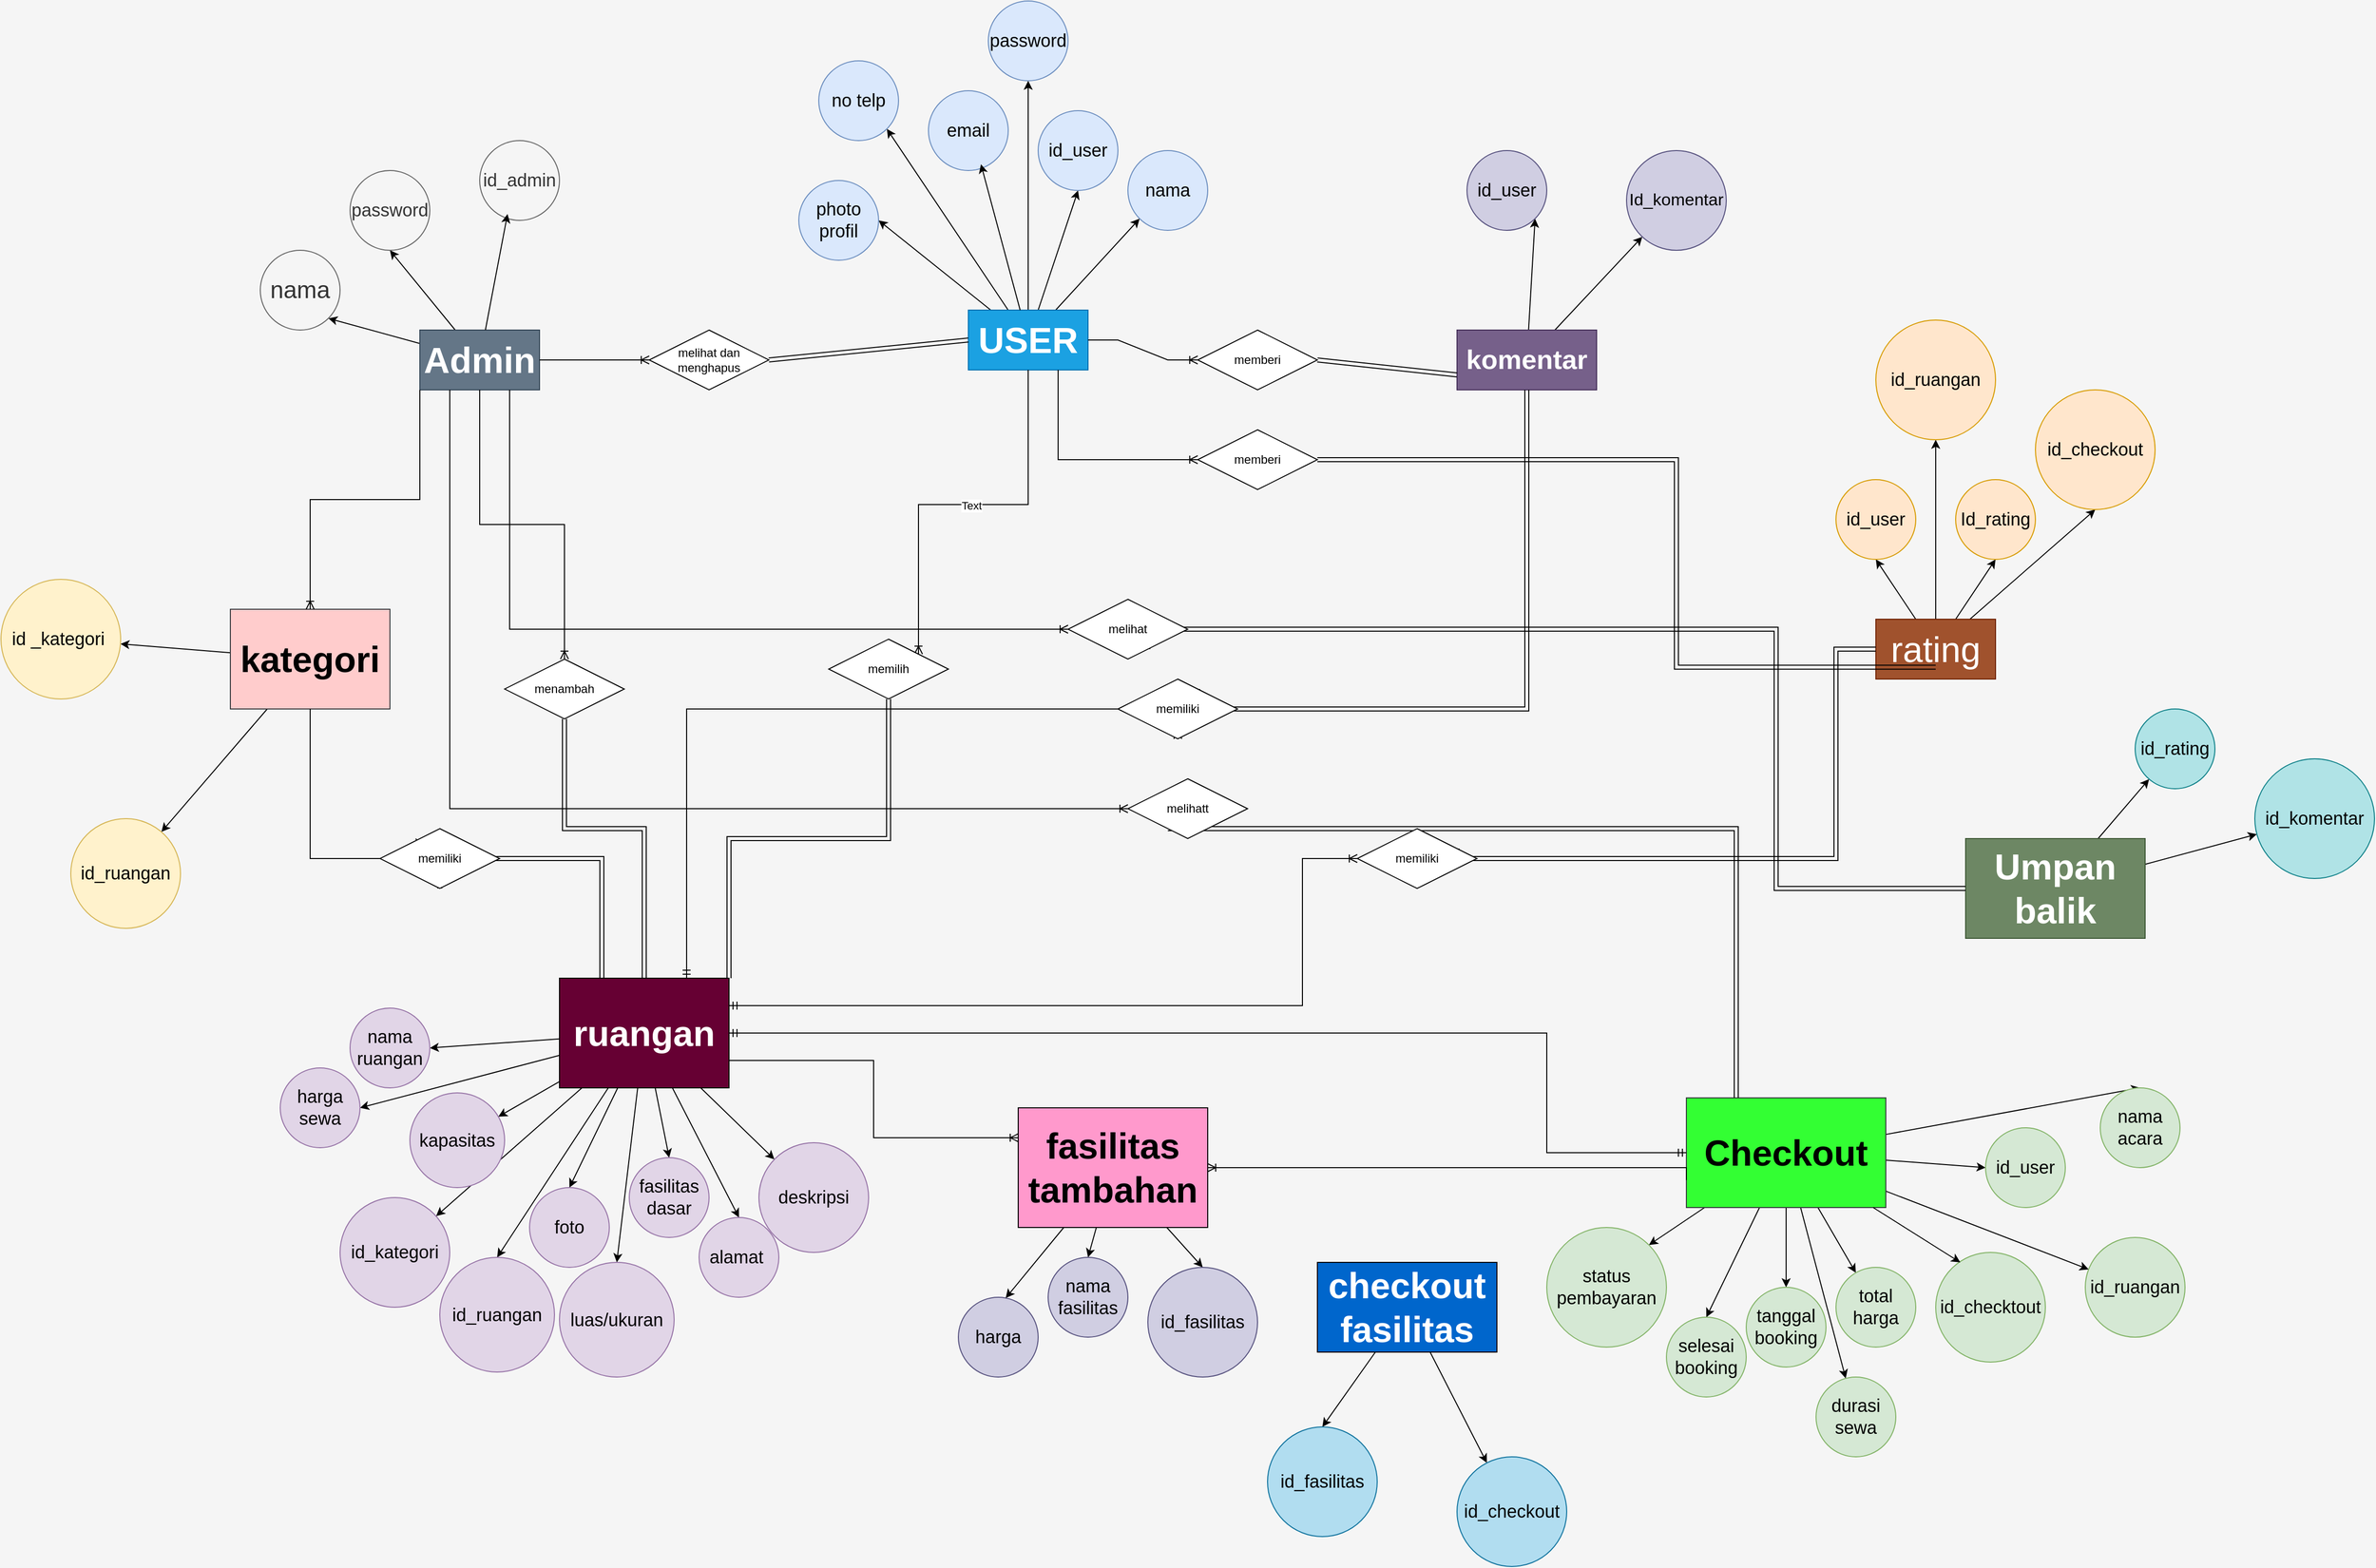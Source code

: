 <mxfile version="24.7.17">
  <diagram name="Halaman-1" id="oRl_ViCk-AsLNKTNDdXx">
    <mxGraphModel dx="2759" dy="1660" grid="1" gridSize="10" guides="1" tooltips="1" connect="1" arrows="1" fold="1" page="1" pageScale="1" pageWidth="850" pageHeight="1100" background="#F5F5F5" math="0" shadow="0">
      <root>
        <mxCell id="0" />
        <mxCell id="1" parent="0" />
        <mxCell id="XepmCDhu73pbpkh5oP49-61" style="rounded=0;orthogonalLoop=1;jettySize=auto;html=1;entryX=1;entryY=1;entryDx=0;entryDy=0;" parent="1" source="XepmCDhu73pbpkh5oP49-1" target="XepmCDhu73pbpkh5oP49-5" edge="1">
          <mxGeometry relative="1" as="geometry" />
        </mxCell>
        <mxCell id="XepmCDhu73pbpkh5oP49-63" style="rounded=0;orthogonalLoop=1;jettySize=auto;html=1;entryX=0.5;entryY=1;entryDx=0;entryDy=0;" parent="1" source="XepmCDhu73pbpkh5oP49-1" target="XepmCDhu73pbpkh5oP49-2" edge="1">
          <mxGeometry relative="1" as="geometry" />
        </mxCell>
        <mxCell id="XepmCDhu73pbpkh5oP49-64" style="rounded=0;orthogonalLoop=1;jettySize=auto;html=1;entryX=0;entryY=1;entryDx=0;entryDy=0;" parent="1" source="XepmCDhu73pbpkh5oP49-1" target="XepmCDhu73pbpkh5oP49-3" edge="1">
          <mxGeometry relative="1" as="geometry" />
        </mxCell>
        <mxCell id="XepmCDhu73pbpkh5oP49-65" style="rounded=0;orthogonalLoop=1;jettySize=auto;html=1;entryX=0.5;entryY=1;entryDx=0;entryDy=0;" parent="1" source="XepmCDhu73pbpkh5oP49-1" target="XepmCDhu73pbpkh5oP49-6" edge="1">
          <mxGeometry relative="1" as="geometry" />
        </mxCell>
        <mxCell id="XepmCDhu73pbpkh5oP49-66" style="rounded=0;orthogonalLoop=1;jettySize=auto;html=1;entryX=1;entryY=0.5;entryDx=0;entryDy=0;" parent="1" source="XepmCDhu73pbpkh5oP49-1" target="XepmCDhu73pbpkh5oP49-7" edge="1">
          <mxGeometry relative="1" as="geometry" />
        </mxCell>
        <mxCell id="XepmCDhu73pbpkh5oP49-1" value="&lt;span style=&quot;font-size: 36px;&quot;&gt;&lt;b&gt;USER&lt;/b&gt;&lt;/span&gt;" style="rounded=0;whiteSpace=wrap;html=1;fillColor=#1ba1e2;strokeColor=#006EAF;fontColor=#ffffff;" parent="1" vertex="1">
          <mxGeometry x="100" y="120" width="120" height="60" as="geometry" />
        </mxCell>
        <mxCell id="XepmCDhu73pbpkh5oP49-2" value="&lt;font style=&quot;font-size: 18px;&quot;&gt;id_user&lt;/font&gt;" style="ellipse;whiteSpace=wrap;html=1;aspect=fixed;fillColor=#dae8fc;strokeColor=#6c8ebf;" parent="1" vertex="1">
          <mxGeometry x="170" y="-80" width="80" height="80" as="geometry" />
        </mxCell>
        <mxCell id="XepmCDhu73pbpkh5oP49-3" value="&lt;font style=&quot;font-size: 18px;&quot;&gt;nama&lt;/font&gt;" style="ellipse;whiteSpace=wrap;html=1;aspect=fixed;fillColor=#dae8fc;strokeColor=#6c8ebf;" parent="1" vertex="1">
          <mxGeometry x="260" y="-40" width="80" height="80" as="geometry" />
        </mxCell>
        <mxCell id="XepmCDhu73pbpkh5oP49-4" value="&lt;font style=&quot;font-size: 18px;&quot;&gt;email&lt;/font&gt;" style="ellipse;whiteSpace=wrap;html=1;aspect=fixed;fillColor=#dae8fc;strokeColor=#6c8ebf;" parent="1" vertex="1">
          <mxGeometry x="60" y="-100" width="80" height="80" as="geometry" />
        </mxCell>
        <mxCell id="XepmCDhu73pbpkh5oP49-5" value="&lt;font style=&quot;font-size: 18px;&quot;&gt;no telp&lt;/font&gt;" style="ellipse;whiteSpace=wrap;html=1;aspect=fixed;fillColor=#dae8fc;strokeColor=#6c8ebf;" parent="1" vertex="1">
          <mxGeometry x="-50" y="-130" width="80" height="80" as="geometry" />
        </mxCell>
        <mxCell id="XepmCDhu73pbpkh5oP49-6" value="&lt;font style=&quot;font-size: 18px;&quot;&gt;password&lt;/font&gt;" style="ellipse;whiteSpace=wrap;html=1;aspect=fixed;fillColor=#dae8fc;strokeColor=#6c8ebf;" parent="1" vertex="1">
          <mxGeometry x="120" y="-190" width="80" height="80" as="geometry" />
        </mxCell>
        <mxCell id="XepmCDhu73pbpkh5oP49-7" value="&lt;font style=&quot;font-size: 18px;&quot;&gt;photo&lt;/font&gt; &lt;font style=&quot;font-size: 18px;&quot;&gt;profil&lt;/font&gt;" style="ellipse;whiteSpace=wrap;html=1;aspect=fixed;fillColor=#dae8fc;strokeColor=#6c8ebf;" parent="1" vertex="1">
          <mxGeometry x="-70" y="-10" width="80" height="80" as="geometry" />
        </mxCell>
        <mxCell id="XepmCDhu73pbpkh5oP49-67" style="rounded=0;orthogonalLoop=1;jettySize=auto;html=1;entryX=1;entryY=1;entryDx=0;entryDy=0;" parent="1" source="XepmCDhu73pbpkh5oP49-8" target="XepmCDhu73pbpkh5oP49-9" edge="1">
          <mxGeometry relative="1" as="geometry" />
        </mxCell>
        <mxCell id="XepmCDhu73pbpkh5oP49-68" style="rounded=0;orthogonalLoop=1;jettySize=auto;html=1;" parent="1" source="XepmCDhu73pbpkh5oP49-8" target="XepmCDhu73pbpkh5oP49-10" edge="1">
          <mxGeometry relative="1" as="geometry" />
        </mxCell>
        <mxCell id="XepmCDhu73pbpkh5oP49-8" value="&lt;font style=&quot;font-size: 27px;&quot;&gt;&lt;b&gt;komentar&lt;/b&gt;&lt;/font&gt;" style="rounded=0;whiteSpace=wrap;html=1;fillColor=#76608a;fontColor=#ffffff;strokeColor=#432D57;" parent="1" vertex="1">
          <mxGeometry x="590" y="140" width="140" height="60" as="geometry" />
        </mxCell>
        <mxCell id="XepmCDhu73pbpkh5oP49-9" value="&lt;font style=&quot;font-size: 18px;&quot;&gt;id_user&lt;/font&gt;" style="ellipse;whiteSpace=wrap;html=1;aspect=fixed;fillColor=#d0cee2;strokeColor=#56517e;" parent="1" vertex="1">
          <mxGeometry x="600" y="-40" width="80" height="80" as="geometry" />
        </mxCell>
        <mxCell id="XepmCDhu73pbpkh5oP49-10" value="&lt;font style=&quot;font-size: 17px;&quot;&gt;Id_komentar&lt;/font&gt;" style="ellipse;whiteSpace=wrap;html=1;aspect=fixed;fillColor=#d0cee2;strokeColor=#56517e;" parent="1" vertex="1">
          <mxGeometry x="760" y="-40" width="100" height="100" as="geometry" />
        </mxCell>
        <mxCell id="XepmCDhu73pbpkh5oP49-69" style="rounded=0;orthogonalLoop=1;jettySize=auto;html=1;entryX=0.5;entryY=1;entryDx=0;entryDy=0;" parent="1" source="XepmCDhu73pbpkh5oP49-11" target="XepmCDhu73pbpkh5oP49-12" edge="1">
          <mxGeometry relative="1" as="geometry" />
        </mxCell>
        <mxCell id="XepmCDhu73pbpkh5oP49-70" style="rounded=0;orthogonalLoop=1;jettySize=auto;html=1;entryX=0.5;entryY=1;entryDx=0;entryDy=0;" parent="1" source="XepmCDhu73pbpkh5oP49-11" target="XepmCDhu73pbpkh5oP49-14" edge="1">
          <mxGeometry relative="1" as="geometry" />
        </mxCell>
        <mxCell id="XepmCDhu73pbpkh5oP49-71" style="rounded=0;orthogonalLoop=1;jettySize=auto;html=1;entryX=0.5;entryY=1;entryDx=0;entryDy=0;" parent="1" source="XepmCDhu73pbpkh5oP49-11" target="XepmCDhu73pbpkh5oP49-13" edge="1">
          <mxGeometry relative="1" as="geometry" />
        </mxCell>
        <mxCell id="XepmCDhu73pbpkh5oP49-72" style="rounded=0;orthogonalLoop=1;jettySize=auto;html=1;entryX=0.5;entryY=1;entryDx=0;entryDy=0;" parent="1" source="XepmCDhu73pbpkh5oP49-11" target="XepmCDhu73pbpkh5oP49-15" edge="1">
          <mxGeometry relative="1" as="geometry" />
        </mxCell>
        <mxCell id="XepmCDhu73pbpkh5oP49-11" value="&lt;font style=&quot;font-size: 36px;&quot;&gt;rating&lt;/font&gt;" style="rounded=0;whiteSpace=wrap;html=1;fillColor=#a0522d;fontColor=#ffffff;strokeColor=#6D1F00;" parent="1" vertex="1">
          <mxGeometry x="1010" y="430" width="120" height="60" as="geometry" />
        </mxCell>
        <mxCell id="XepmCDhu73pbpkh5oP49-12" value="&lt;font style=&quot;font-size: 18px;&quot;&gt;Id_rating&lt;/font&gt;" style="ellipse;whiteSpace=wrap;html=1;aspect=fixed;fillColor=#ffe6cc;strokeColor=#d79b00;" parent="1" vertex="1">
          <mxGeometry x="1090" y="290" width="80" height="80" as="geometry" />
        </mxCell>
        <mxCell id="XepmCDhu73pbpkh5oP49-13" value="&lt;font style=&quot;font-size: 18px;&quot;&gt;id_user&lt;/font&gt;" style="ellipse;whiteSpace=wrap;html=1;aspect=fixed;fillColor=#ffe6cc;strokeColor=#d79b00;" parent="1" vertex="1">
          <mxGeometry x="970" y="290" width="80" height="80" as="geometry" />
        </mxCell>
        <mxCell id="XepmCDhu73pbpkh5oP49-14" value="&lt;font style=&quot;font-size: 18px;&quot;&gt;id_ruangan&lt;/font&gt;" style="ellipse;whiteSpace=wrap;html=1;aspect=fixed;fillColor=#ffe6cc;strokeColor=#d79b00;" parent="1" vertex="1">
          <mxGeometry x="1010" y="130" width="120" height="120" as="geometry" />
        </mxCell>
        <mxCell id="XepmCDhu73pbpkh5oP49-15" value="&lt;font style=&quot;font-size: 18px;&quot;&gt;id_checkout&lt;/font&gt;" style="ellipse;whiteSpace=wrap;html=1;aspect=fixed;fillColor=#ffe6cc;strokeColor=#d79b00;" parent="1" vertex="1">
          <mxGeometry x="1170" y="200" width="120" height="120" as="geometry" />
        </mxCell>
        <mxCell id="XepmCDhu73pbpkh5oP49-73" style="rounded=0;orthogonalLoop=1;jettySize=auto;html=1;" parent="1" source="XepmCDhu73pbpkh5oP49-16" target="XepmCDhu73pbpkh5oP49-17" edge="1">
          <mxGeometry relative="1" as="geometry" />
        </mxCell>
        <mxCell id="XepmCDhu73pbpkh5oP49-74" style="rounded=0;orthogonalLoop=1;jettySize=auto;html=1;" parent="1" source="XepmCDhu73pbpkh5oP49-16" target="XepmCDhu73pbpkh5oP49-18" edge="1">
          <mxGeometry relative="1" as="geometry" />
        </mxCell>
        <mxCell id="XepmCDhu73pbpkh5oP49-16" value="&lt;font style=&quot;font-size: 36px;&quot;&gt;&lt;b&gt;Umpan balik&lt;/b&gt;&lt;/font&gt;" style="rounded=0;whiteSpace=wrap;html=1;fillColor=#6d8764;fontColor=#ffffff;strokeColor=#3A5431;" parent="1" vertex="1">
          <mxGeometry x="1100" y="650" width="180" height="100" as="geometry" />
        </mxCell>
        <mxCell id="XepmCDhu73pbpkh5oP49-17" value="&lt;font style=&quot;font-size: 18px;&quot;&gt;id_rating&lt;/font&gt;" style="ellipse;whiteSpace=wrap;html=1;aspect=fixed;fillColor=#b0e3e6;strokeColor=#0e8088;" parent="1" vertex="1">
          <mxGeometry x="1270" y="520" width="80" height="80" as="geometry" />
        </mxCell>
        <mxCell id="XepmCDhu73pbpkh5oP49-18" value="&lt;font style=&quot;font-size: 18px;&quot;&gt;id_komentar&lt;/font&gt;" style="ellipse;whiteSpace=wrap;html=1;aspect=fixed;fillColor=#b0e3e6;strokeColor=#0e8088;" parent="1" vertex="1">
          <mxGeometry x="1390" y="570" width="120" height="120" as="geometry" />
        </mxCell>
        <mxCell id="XepmCDhu73pbpkh5oP49-75" style="rounded=0;orthogonalLoop=1;jettySize=auto;html=1;entryX=0;entryY=0.5;entryDx=0;entryDy=0;" parent="1" source="XepmCDhu73pbpkh5oP49-19" target="XepmCDhu73pbpkh5oP49-20" edge="1">
          <mxGeometry relative="1" as="geometry" />
        </mxCell>
        <mxCell id="XepmCDhu73pbpkh5oP49-76" style="rounded=0;orthogonalLoop=1;jettySize=auto;html=1;" parent="1" source="XepmCDhu73pbpkh5oP49-19" target="XepmCDhu73pbpkh5oP49-21" edge="1">
          <mxGeometry relative="1" as="geometry" />
        </mxCell>
        <mxCell id="XepmCDhu73pbpkh5oP49-78" style="rounded=0;orthogonalLoop=1;jettySize=auto;html=1;entryX=0.5;entryY=0;entryDx=0;entryDy=0;" parent="1" source="XepmCDhu73pbpkh5oP49-19" target="XepmCDhu73pbpkh5oP49-22" edge="1">
          <mxGeometry relative="1" as="geometry" />
        </mxCell>
        <mxCell id="XepmCDhu73pbpkh5oP49-79" style="rounded=0;orthogonalLoop=1;jettySize=auto;html=1;" parent="1" source="XepmCDhu73pbpkh5oP49-19" target="XepmCDhu73pbpkh5oP49-24" edge="1">
          <mxGeometry relative="1" as="geometry" />
        </mxCell>
        <mxCell id="XepmCDhu73pbpkh5oP49-80" style="rounded=0;orthogonalLoop=1;jettySize=auto;html=1;" parent="1" source="XepmCDhu73pbpkh5oP49-19" target="XepmCDhu73pbpkh5oP49-27" edge="1">
          <mxGeometry relative="1" as="geometry" />
        </mxCell>
        <mxCell id="XepmCDhu73pbpkh5oP49-82" style="rounded=0;orthogonalLoop=1;jettySize=auto;html=1;entryX=0.5;entryY=0;entryDx=0;entryDy=0;" parent="1" source="XepmCDhu73pbpkh5oP49-19" target="XepmCDhu73pbpkh5oP49-26" edge="1">
          <mxGeometry relative="1" as="geometry" />
        </mxCell>
        <mxCell id="XepmCDhu73pbpkh5oP49-83" style="rounded=0;orthogonalLoop=1;jettySize=auto;html=1;entryX=0.5;entryY=0;entryDx=0;entryDy=0;" parent="1" source="XepmCDhu73pbpkh5oP49-19" target="XepmCDhu73pbpkh5oP49-25" edge="1">
          <mxGeometry relative="1" as="geometry" />
        </mxCell>
        <mxCell id="XepmCDhu73pbpkh5oP49-84" style="rounded=0;orthogonalLoop=1;jettySize=auto;html=1;entryX=1;entryY=0;entryDx=0;entryDy=0;" parent="1" source="XepmCDhu73pbpkh5oP49-19" target="XepmCDhu73pbpkh5oP49-23" edge="1">
          <mxGeometry relative="1" as="geometry" />
        </mxCell>
        <mxCell id="XepmCDhu73pbpkh5oP49-19" value="&lt;b&gt;&lt;font style=&quot;font-size: 36px;&quot;&gt;Checkout&lt;/font&gt;&lt;/b&gt;" style="rounded=0;whiteSpace=wrap;html=1;fillColor=#33FF33;strokeColor=#36393d;" parent="1" vertex="1">
          <mxGeometry x="820" y="910" width="200" height="110" as="geometry" />
        </mxCell>
        <mxCell id="XepmCDhu73pbpkh5oP49-20" value="&lt;font style=&quot;font-size: 18px;&quot;&gt;id_user&lt;/font&gt;" style="ellipse;whiteSpace=wrap;html=1;aspect=fixed;fillColor=#d5e8d4;strokeColor=#82b366;" parent="1" vertex="1">
          <mxGeometry x="1120" y="940" width="80" height="80" as="geometry" />
        </mxCell>
        <mxCell id="XepmCDhu73pbpkh5oP49-21" value="&lt;font style=&quot;font-size: 18px;&quot;&gt;id_ruangan&lt;/font&gt;" style="ellipse;whiteSpace=wrap;html=1;aspect=fixed;fillColor=#d5e8d4;strokeColor=#82b366;" parent="1" vertex="1">
          <mxGeometry x="1220" y="1050" width="100" height="100" as="geometry" />
        </mxCell>
        <mxCell id="XepmCDhu73pbpkh5oP49-22" value="&lt;font style=&quot;font-size: 18px;&quot;&gt;nama acara&lt;/font&gt;" style="ellipse;whiteSpace=wrap;html=1;aspect=fixed;fillColor=#d5e8d4;strokeColor=#82b366;" parent="1" vertex="1">
          <mxGeometry x="1235" y="900" width="80" height="80" as="geometry" />
        </mxCell>
        <mxCell id="XepmCDhu73pbpkh5oP49-23" value="&lt;font style=&quot;font-size: 18px;&quot;&gt;status pembayaran&lt;/font&gt;" style="ellipse;whiteSpace=wrap;html=1;aspect=fixed;fillColor=#d5e8d4;strokeColor=#82b366;" parent="1" vertex="1">
          <mxGeometry x="680" y="1040" width="120" height="120" as="geometry" />
        </mxCell>
        <mxCell id="XepmCDhu73pbpkh5oP49-24" value="&lt;font style=&quot;font-size: 18px;&quot;&gt;total harga&lt;/font&gt;" style="ellipse;whiteSpace=wrap;html=1;aspect=fixed;fillColor=#d5e8d4;strokeColor=#82b366;" parent="1" vertex="1">
          <mxGeometry x="970" y="1080" width="80" height="80" as="geometry" />
        </mxCell>
        <mxCell id="XepmCDhu73pbpkh5oP49-25" value="&lt;font style=&quot;font-size: 18px;&quot;&gt;selesai booking&lt;/font&gt;" style="ellipse;whiteSpace=wrap;html=1;aspect=fixed;fillColor=#d5e8d4;strokeColor=#82b366;" parent="1" vertex="1">
          <mxGeometry x="800" y="1130" width="80" height="80" as="geometry" />
        </mxCell>
        <mxCell id="XepmCDhu73pbpkh5oP49-26" value="&lt;font style=&quot;font-size: 18px;&quot;&gt;tanggal booking&lt;/font&gt;" style="ellipse;whiteSpace=wrap;html=1;aspect=fixed;fillColor=#d5e8d4;strokeColor=#82b366;" parent="1" vertex="1">
          <mxGeometry x="880" y="1100" width="80" height="80" as="geometry" />
        </mxCell>
        <mxCell id="XepmCDhu73pbpkh5oP49-27" value="&lt;font style=&quot;font-size: 18px;&quot;&gt;durasi sewa&lt;/font&gt;" style="ellipse;whiteSpace=wrap;html=1;aspect=fixed;fillColor=#d5e8d4;strokeColor=#82b366;" parent="1" vertex="1">
          <mxGeometry x="950" y="1190" width="80" height="80" as="geometry" />
        </mxCell>
        <mxCell id="XepmCDhu73pbpkh5oP49-88" style="rounded=0;orthogonalLoop=1;jettySize=auto;html=1;entryX=0.5;entryY=0;entryDx=0;entryDy=0;" parent="1" source="XepmCDhu73pbpkh5oP49-28" target="XepmCDhu73pbpkh5oP49-30" edge="1">
          <mxGeometry relative="1" as="geometry" />
        </mxCell>
        <mxCell id="XepmCDhu73pbpkh5oP49-89" style="rounded=0;orthogonalLoop=1;jettySize=auto;html=1;entryX=0.5;entryY=0;entryDx=0;entryDy=0;" parent="1" source="XepmCDhu73pbpkh5oP49-28" target="XepmCDhu73pbpkh5oP49-29" edge="1">
          <mxGeometry relative="1" as="geometry" />
        </mxCell>
        <mxCell id="XepmCDhu73pbpkh5oP49-28" value="&lt;b&gt;&lt;font style=&quot;font-size: 36px;&quot;&gt;fasilitas tambahan&lt;/font&gt;&lt;/b&gt;" style="rounded=0;whiteSpace=wrap;html=1;fillColor=#FF99CC;" parent="1" vertex="1">
          <mxGeometry x="150" y="920" width="190" height="120" as="geometry" />
        </mxCell>
        <mxCell id="XepmCDhu73pbpkh5oP49-29" value="&lt;font style=&quot;font-size: 18px;&quot;&gt;nama fasilitas&lt;/font&gt;" style="ellipse;whiteSpace=wrap;html=1;aspect=fixed;fillColor=#d0cee2;strokeColor=#56517e;" parent="1" vertex="1">
          <mxGeometry x="180" y="1070" width="80" height="80" as="geometry" />
        </mxCell>
        <mxCell id="XepmCDhu73pbpkh5oP49-30" value="&lt;font style=&quot;font-size: 18px;&quot;&gt;id_fasilitas&lt;/font&gt;" style="ellipse;whiteSpace=wrap;html=1;aspect=fixed;fillColor=#d0cee2;strokeColor=#56517e;" parent="1" vertex="1">
          <mxGeometry x="280" y="1080" width="110" height="110" as="geometry" />
        </mxCell>
        <mxCell id="XepmCDhu73pbpkh5oP49-31" value="&lt;font style=&quot;font-size: 18px;&quot;&gt;harga&lt;/font&gt;" style="ellipse;whiteSpace=wrap;html=1;aspect=fixed;fillColor=#d0cee2;strokeColor=#56517e;" parent="1" vertex="1">
          <mxGeometry x="90" y="1110" width="80" height="80" as="geometry" />
        </mxCell>
        <mxCell id="XepmCDhu73pbpkh5oP49-32" value="&lt;font style=&quot;font-size: 18px;&quot;&gt;id_checktout&lt;/font&gt;" style="ellipse;whiteSpace=wrap;html=1;aspect=fixed;fillColor=#d5e8d4;strokeColor=#82b366;" parent="1" vertex="1">
          <mxGeometry x="1070" y="1065" width="110" height="110" as="geometry" />
        </mxCell>
        <mxCell id="XepmCDhu73pbpkh5oP49-85" style="rounded=0;orthogonalLoop=1;jettySize=auto;html=1;entryX=0.5;entryY=0;entryDx=0;entryDy=0;" parent="1" source="XepmCDhu73pbpkh5oP49-33" target="XepmCDhu73pbpkh5oP49-35" edge="1">
          <mxGeometry relative="1" as="geometry" />
        </mxCell>
        <mxCell id="XepmCDhu73pbpkh5oP49-86" style="rounded=0;orthogonalLoop=1;jettySize=auto;html=1;" parent="1" source="XepmCDhu73pbpkh5oP49-33" target="XepmCDhu73pbpkh5oP49-34" edge="1">
          <mxGeometry relative="1" as="geometry" />
        </mxCell>
        <mxCell id="XepmCDhu73pbpkh5oP49-33" value="&lt;font color=&quot;#ffffff&quot; style=&quot;font-size: 36px;&quot;&gt;&lt;b&gt;checkout fasilitas&lt;/b&gt;&lt;/font&gt;" style="rounded=0;whiteSpace=wrap;html=1;fillColor=#0066CC;" parent="1" vertex="1">
          <mxGeometry x="450" y="1075" width="180" height="90" as="geometry" />
        </mxCell>
        <mxCell id="XepmCDhu73pbpkh5oP49-34" value="&lt;font style=&quot;font-size: 18px;&quot;&gt;id_checkout&lt;/font&gt;" style="ellipse;whiteSpace=wrap;html=1;aspect=fixed;fillColor=#b1ddf0;strokeColor=#10739e;" parent="1" vertex="1">
          <mxGeometry x="590" y="1270" width="110" height="110" as="geometry" />
        </mxCell>
        <mxCell id="XepmCDhu73pbpkh5oP49-35" value="&lt;font style=&quot;font-size: 18px;&quot;&gt;id_fasilitas&lt;/font&gt;" style="ellipse;whiteSpace=wrap;html=1;aspect=fixed;fillColor=#b1ddf0;strokeColor=#10739e;" parent="1" vertex="1">
          <mxGeometry x="400" y="1240" width="110" height="110" as="geometry" />
        </mxCell>
        <mxCell id="XepmCDhu73pbpkh5oP49-90" style="rounded=0;orthogonalLoop=1;jettySize=auto;html=1;" parent="1" source="XepmCDhu73pbpkh5oP49-36" target="XepmCDhu73pbpkh5oP49-44" edge="1">
          <mxGeometry relative="1" as="geometry" />
        </mxCell>
        <mxCell id="XepmCDhu73pbpkh5oP49-91" style="rounded=0;orthogonalLoop=1;jettySize=auto;html=1;entryX=0.5;entryY=0;entryDx=0;entryDy=0;" parent="1" source="XepmCDhu73pbpkh5oP49-36" target="XepmCDhu73pbpkh5oP49-41" edge="1">
          <mxGeometry relative="1" as="geometry" />
        </mxCell>
        <mxCell id="XepmCDhu73pbpkh5oP49-92" style="rounded=0;orthogonalLoop=1;jettySize=auto;html=1;entryX=0.5;entryY=0;entryDx=0;entryDy=0;" parent="1" source="XepmCDhu73pbpkh5oP49-36" target="XepmCDhu73pbpkh5oP49-37" edge="1">
          <mxGeometry relative="1" as="geometry" />
        </mxCell>
        <mxCell id="XepmCDhu73pbpkh5oP49-93" style="rounded=0;orthogonalLoop=1;jettySize=auto;html=1;" parent="1" source="XepmCDhu73pbpkh5oP49-36" target="XepmCDhu73pbpkh5oP49-38" edge="1">
          <mxGeometry relative="1" as="geometry" />
        </mxCell>
        <mxCell id="XepmCDhu73pbpkh5oP49-94" style="rounded=0;orthogonalLoop=1;jettySize=auto;html=1;entryX=0.5;entryY=0;entryDx=0;entryDy=0;" parent="1" source="XepmCDhu73pbpkh5oP49-36" target="XepmCDhu73pbpkh5oP49-43" edge="1">
          <mxGeometry relative="1" as="geometry" />
        </mxCell>
        <mxCell id="XepmCDhu73pbpkh5oP49-95" style="rounded=0;orthogonalLoop=1;jettySize=auto;html=1;entryX=0.5;entryY=0;entryDx=0;entryDy=0;" parent="1" source="XepmCDhu73pbpkh5oP49-36" target="XepmCDhu73pbpkh5oP49-47" edge="1">
          <mxGeometry relative="1" as="geometry" />
        </mxCell>
        <mxCell id="XepmCDhu73pbpkh5oP49-96" style="rounded=0;orthogonalLoop=1;jettySize=auto;html=1;entryX=0.5;entryY=0;entryDx=0;entryDy=0;" parent="1" source="XepmCDhu73pbpkh5oP49-36" target="XepmCDhu73pbpkh5oP49-42" edge="1">
          <mxGeometry relative="1" as="geometry" />
        </mxCell>
        <mxCell id="XepmCDhu73pbpkh5oP49-97" style="rounded=0;orthogonalLoop=1;jettySize=auto;html=1;" parent="1" source="XepmCDhu73pbpkh5oP49-36" target="XepmCDhu73pbpkh5oP49-45" edge="1">
          <mxGeometry relative="1" as="geometry" />
        </mxCell>
        <mxCell id="XepmCDhu73pbpkh5oP49-98" style="rounded=0;orthogonalLoop=1;jettySize=auto;html=1;entryX=1;entryY=0.5;entryDx=0;entryDy=0;" parent="1" source="XepmCDhu73pbpkh5oP49-36" target="XepmCDhu73pbpkh5oP49-48" edge="1">
          <mxGeometry relative="1" as="geometry" />
        </mxCell>
        <mxCell id="XepmCDhu73pbpkh5oP49-99" style="rounded=0;orthogonalLoop=1;jettySize=auto;html=1;entryX=1;entryY=0.5;entryDx=0;entryDy=0;" parent="1" source="XepmCDhu73pbpkh5oP49-36" target="XepmCDhu73pbpkh5oP49-46" edge="1">
          <mxGeometry relative="1" as="geometry" />
        </mxCell>
        <mxCell id="XepmCDhu73pbpkh5oP49-36" value="&lt;font color=&quot;#ffffff&quot; style=&quot;font-size: 36px;&quot;&gt;&lt;b&gt;ruangan&lt;/b&gt;&lt;/font&gt;" style="rounded=0;whiteSpace=wrap;html=1;fillColor=#660033;" parent="1" vertex="1">
          <mxGeometry x="-310" y="790" width="170" height="110" as="geometry" />
        </mxCell>
        <mxCell id="XepmCDhu73pbpkh5oP49-37" value="&lt;font style=&quot;font-size: 18px;&quot;&gt;id_ruangan&lt;/font&gt;" style="ellipse;whiteSpace=wrap;html=1;aspect=fixed;fillColor=#e1d5e7;strokeColor=#9673a6;" parent="1" vertex="1">
          <mxGeometry x="-430" y="1070" width="115" height="115" as="geometry" />
        </mxCell>
        <mxCell id="XepmCDhu73pbpkh5oP49-38" value="&lt;font style=&quot;font-size: 18px;&quot;&gt;kapasitas&lt;/font&gt;" style="ellipse;whiteSpace=wrap;html=1;aspect=fixed;fillColor=#e1d5e7;strokeColor=#9673a6;" parent="1" vertex="1">
          <mxGeometry x="-460" y="905" width="95" height="95" as="geometry" />
        </mxCell>
        <mxCell id="XepmCDhu73pbpkh5oP49-41" value="&lt;font style=&quot;font-size: 18px;&quot;&gt;luas/ukuran&lt;/font&gt;" style="ellipse;whiteSpace=wrap;html=1;aspect=fixed;fillColor=#e1d5e7;strokeColor=#9673a6;" parent="1" vertex="1">
          <mxGeometry x="-310" y="1075" width="115" height="115" as="geometry" />
        </mxCell>
        <mxCell id="XepmCDhu73pbpkh5oP49-42" value="&lt;font style=&quot;font-size: 18px;&quot;&gt;fasilitas dasar&lt;/font&gt;" style="ellipse;whiteSpace=wrap;html=1;aspect=fixed;fillColor=#e1d5e7;strokeColor=#9673a6;" parent="1" vertex="1">
          <mxGeometry x="-240" y="970" width="80" height="80" as="geometry" />
        </mxCell>
        <mxCell id="XepmCDhu73pbpkh5oP49-43" value="&lt;font style=&quot;font-size: 18px;&quot;&gt;foto&lt;/font&gt;" style="ellipse;whiteSpace=wrap;html=1;aspect=fixed;fillColor=#e1d5e7;strokeColor=#9673a6;" parent="1" vertex="1">
          <mxGeometry x="-340" y="1000" width="80" height="80" as="geometry" />
        </mxCell>
        <mxCell id="XepmCDhu73pbpkh5oP49-44" value="&lt;font style=&quot;font-size: 18px;&quot;&gt;deskripsi&lt;/font&gt;" style="ellipse;whiteSpace=wrap;html=1;aspect=fixed;fillColor=#e1d5e7;strokeColor=#9673a6;" parent="1" vertex="1">
          <mxGeometry x="-110" y="955" width="110" height="110" as="geometry" />
        </mxCell>
        <mxCell id="XepmCDhu73pbpkh5oP49-45" value="&lt;font style=&quot;font-size: 18px;&quot;&gt;id_kategori&lt;/font&gt;" style="ellipse;whiteSpace=wrap;html=1;aspect=fixed;fillColor=#e1d5e7;strokeColor=#9673a6;" parent="1" vertex="1">
          <mxGeometry x="-530" y="1010" width="110" height="110" as="geometry" />
        </mxCell>
        <mxCell id="XepmCDhu73pbpkh5oP49-46" value="&lt;font style=&quot;font-size: 18px;&quot;&gt;harga sewa&lt;/font&gt;" style="ellipse;whiteSpace=wrap;html=1;aspect=fixed;fillColor=#e1d5e7;strokeColor=#9673a6;" parent="1" vertex="1">
          <mxGeometry x="-590" y="880" width="80" height="80" as="geometry" />
        </mxCell>
        <mxCell id="XepmCDhu73pbpkh5oP49-47" value="&lt;font style=&quot;font-size: 18px;&quot;&gt;alamat&amp;nbsp;&lt;/font&gt;" style="ellipse;whiteSpace=wrap;html=1;aspect=fixed;fillColor=#e1d5e7;strokeColor=#9673a6;" parent="1" vertex="1">
          <mxGeometry x="-170" y="1030" width="80" height="80" as="geometry" />
        </mxCell>
        <mxCell id="XepmCDhu73pbpkh5oP49-48" value="&lt;font style=&quot;font-size: 18px;&quot;&gt;nama ruangan&lt;/font&gt;" style="ellipse;whiteSpace=wrap;html=1;aspect=fixed;fillColor=#e1d5e7;strokeColor=#9673a6;" parent="1" vertex="1">
          <mxGeometry x="-520" y="820" width="80" height="80" as="geometry" />
        </mxCell>
        <mxCell id="XepmCDhu73pbpkh5oP49-100" style="rounded=0;orthogonalLoop=1;jettySize=auto;html=1;" parent="1" source="XepmCDhu73pbpkh5oP49-49" target="XepmCDhu73pbpkh5oP49-50" edge="1">
          <mxGeometry relative="1" as="geometry" />
        </mxCell>
        <mxCell id="XepmCDhu73pbpkh5oP49-101" style="rounded=0;orthogonalLoop=1;jettySize=auto;html=1;" parent="1" source="XepmCDhu73pbpkh5oP49-49" target="XepmCDhu73pbpkh5oP49-51" edge="1">
          <mxGeometry relative="1" as="geometry" />
        </mxCell>
        <mxCell id="XepmCDhu73pbpkh5oP49-49" value="&lt;font style=&quot;font-size: 36px;&quot;&gt;&lt;b&gt;kategori&lt;/b&gt;&lt;/font&gt;" style="rounded=0;whiteSpace=wrap;html=1;fillColor=#ffcccc;strokeColor=#36393d;" parent="1" vertex="1">
          <mxGeometry x="-640" y="420" width="160" height="100" as="geometry" />
        </mxCell>
        <mxCell id="XepmCDhu73pbpkh5oP49-50" value="&lt;font style=&quot;font-size: 18px;&quot;&gt;id _kategori&amp;nbsp;&lt;/font&gt;" style="ellipse;whiteSpace=wrap;html=1;aspect=fixed;fillColor=#fff2cc;strokeColor=#d6b656;" parent="1" vertex="1">
          <mxGeometry x="-870" y="390" width="120" height="120" as="geometry" />
        </mxCell>
        <mxCell id="XepmCDhu73pbpkh5oP49-51" value="&lt;font style=&quot;font-size: 18px;&quot;&gt;id_ruangan&lt;/font&gt;" style="ellipse;whiteSpace=wrap;html=1;aspect=fixed;fillColor=#fff2cc;strokeColor=#d6b656;" parent="1" vertex="1">
          <mxGeometry x="-800" y="630" width="110" height="110" as="geometry" />
        </mxCell>
        <mxCell id="XepmCDhu73pbpkh5oP49-58" style="rounded=0;orthogonalLoop=1;jettySize=auto;html=1;entryX=1;entryY=1;entryDx=0;entryDy=0;" parent="1" source="XepmCDhu73pbpkh5oP49-52" target="XepmCDhu73pbpkh5oP49-55" edge="1">
          <mxGeometry relative="1" as="geometry" />
        </mxCell>
        <mxCell id="XepmCDhu73pbpkh5oP49-60" style="rounded=0;orthogonalLoop=1;jettySize=auto;html=1;entryX=0.5;entryY=1;entryDx=0;entryDy=0;" parent="1" source="XepmCDhu73pbpkh5oP49-52" target="XepmCDhu73pbpkh5oP49-54" edge="1">
          <mxGeometry relative="1" as="geometry" />
        </mxCell>
        <mxCell id="XepmCDhu73pbpkh5oP49-52" value="&lt;font style=&quot;font-size: 36px;&quot;&gt;&lt;b&gt;Admin&lt;/b&gt;&lt;/font&gt;" style="rounded=0;whiteSpace=wrap;html=1;fillColor=#647687;strokeColor=#314354;fontColor=#ffffff;" parent="1" vertex="1">
          <mxGeometry x="-450" y="140" width="120" height="60" as="geometry" />
        </mxCell>
        <mxCell id="XepmCDhu73pbpkh5oP49-53" value="&lt;font style=&quot;font-size: 18px;&quot;&gt;id_admin&lt;/font&gt;" style="ellipse;whiteSpace=wrap;html=1;aspect=fixed;fillColor=#f5f5f5;fontColor=#333333;strokeColor=#666666;" parent="1" vertex="1">
          <mxGeometry x="-390" y="-50" width="80" height="80" as="geometry" />
        </mxCell>
        <mxCell id="XepmCDhu73pbpkh5oP49-54" value="&lt;font style=&quot;font-size: 18px;&quot;&gt;password&lt;/font&gt;" style="ellipse;whiteSpace=wrap;html=1;aspect=fixed;fillColor=#f5f5f5;fontColor=#333333;strokeColor=#666666;" parent="1" vertex="1">
          <mxGeometry x="-520" y="-20" width="80" height="80" as="geometry" />
        </mxCell>
        <mxCell id="XepmCDhu73pbpkh5oP49-55" value="&lt;font style=&quot;font-size: 24px;&quot;&gt;nama&lt;/font&gt;" style="ellipse;whiteSpace=wrap;html=1;aspect=fixed;fillColor=#f5f5f5;strokeColor=#666666;fontColor=#333333;" parent="1" vertex="1">
          <mxGeometry x="-610" y="60" width="80" height="80" as="geometry" />
        </mxCell>
        <mxCell id="XepmCDhu73pbpkh5oP49-59" style="rounded=0;orthogonalLoop=1;jettySize=auto;html=1;entryX=0.349;entryY=0.921;entryDx=0;entryDy=0;entryPerimeter=0;" parent="1" source="XepmCDhu73pbpkh5oP49-52" target="XepmCDhu73pbpkh5oP49-53" edge="1">
          <mxGeometry relative="1" as="geometry" />
        </mxCell>
        <mxCell id="XepmCDhu73pbpkh5oP49-62" style="rounded=0;orthogonalLoop=1;jettySize=auto;html=1;entryX=0.658;entryY=0.922;entryDx=0;entryDy=0;entryPerimeter=0;" parent="1" source="XepmCDhu73pbpkh5oP49-1" target="XepmCDhu73pbpkh5oP49-4" edge="1">
          <mxGeometry relative="1" as="geometry" />
        </mxCell>
        <mxCell id="XepmCDhu73pbpkh5oP49-77" style="rounded=0;orthogonalLoop=1;jettySize=auto;html=1;entryX=0.224;entryY=0.091;entryDx=0;entryDy=0;entryPerimeter=0;" parent="1" source="XepmCDhu73pbpkh5oP49-19" target="XepmCDhu73pbpkh5oP49-32" edge="1">
          <mxGeometry relative="1" as="geometry" />
        </mxCell>
        <mxCell id="XepmCDhu73pbpkh5oP49-87" style="rounded=0;orthogonalLoop=1;jettySize=auto;html=1;entryX=0.593;entryY=0.01;entryDx=0;entryDy=0;entryPerimeter=0;" parent="1" source="XepmCDhu73pbpkh5oP49-28" target="XepmCDhu73pbpkh5oP49-31" edge="1">
          <mxGeometry relative="1" as="geometry" />
        </mxCell>
        <mxCell id="XepmCDhu73pbpkh5oP49-106" value="" style="edgeStyle=orthogonalEdgeStyle;fontSize=12;html=1;endArrow=ERmandOne;startArrow=ERmandOne;rounded=0;entryX=0;entryY=0.5;entryDx=0;entryDy=0;" parent="1" source="XepmCDhu73pbpkh5oP49-36" target="XepmCDhu73pbpkh5oP49-19" edge="1">
          <mxGeometry width="100" height="100" relative="1" as="geometry">
            <mxPoint x="510" y="910" as="sourcePoint" />
            <mxPoint x="610" y="810" as="targetPoint" />
            <Array as="points">
              <mxPoint x="680" y="845" />
              <mxPoint x="680" y="965" />
            </Array>
          </mxGeometry>
        </mxCell>
        <mxCell id="XepmCDhu73pbpkh5oP49-107" value="" style="edgeStyle=orthogonalEdgeStyle;fontSize=12;html=1;endArrow=ERoneToMany;rounded=0;entryX=1;entryY=0.5;entryDx=0;entryDy=0;exitX=0;exitY=0.75;exitDx=0;exitDy=0;" parent="1" source="XepmCDhu73pbpkh5oP49-19" target="XepmCDhu73pbpkh5oP49-28" edge="1">
          <mxGeometry width="100" height="100" relative="1" as="geometry">
            <mxPoint x="510" y="1110" as="sourcePoint" />
            <mxPoint x="610" y="1010" as="targetPoint" />
            <Array as="points">
              <mxPoint x="820" y="980" />
            </Array>
          </mxGeometry>
        </mxCell>
        <mxCell id="XepmCDhu73pbpkh5oP49-110" value="" style="edgeStyle=orthogonalEdgeStyle;fontSize=12;html=1;endArrow=ERoneToMany;rounded=0;exitX=0.5;exitY=1;exitDx=0;exitDy=0;entryX=0.25;entryY=0;entryDx=0;entryDy=0;shape=link;" parent="1" source="XepmCDhu73pbpkh5oP49-164" target="XepmCDhu73pbpkh5oP49-36" edge="1">
          <mxGeometry width="100" height="100" relative="1" as="geometry">
            <mxPoint x="-90" y="790" as="sourcePoint" />
            <mxPoint x="10" y="690" as="targetPoint" />
            <Array as="points">
              <mxPoint x="-267" y="670" />
            </Array>
          </mxGeometry>
        </mxCell>
        <mxCell id="XepmCDhu73pbpkh5oP49-111" value="" style="edgeStyle=orthogonalEdgeStyle;fontSize=12;html=1;endArrow=ERoneToMany;rounded=0;exitX=0.5;exitY=1;exitDx=0;exitDy=0;entryX=0.5;entryY=0;entryDx=0;entryDy=0;shape=link;" parent="1" source="XepmCDhu73pbpkh5oP49-166" target="XepmCDhu73pbpkh5oP49-36" edge="1">
          <mxGeometry width="100" height="100" relative="1" as="geometry">
            <mxPoint x="-90" y="590" as="sourcePoint" />
            <mxPoint x="10" y="510" as="targetPoint" />
            <Array as="points">
              <mxPoint x="-305" y="640" />
              <mxPoint x="-225" y="640" />
            </Array>
          </mxGeometry>
        </mxCell>
        <mxCell id="XepmCDhu73pbpkh5oP49-112" value="" style="edgeStyle=orthogonalEdgeStyle;fontSize=12;html=1;endArrow=ERoneToMany;rounded=0;exitX=0.75;exitY=1;exitDx=0;exitDy=0;shape=link;" parent="1" source="XepmCDhu73pbpkh5oP49-148" edge="1">
          <mxGeometry width="100" height="100" relative="1" as="geometry">
            <mxPoint x="130" y="390" as="sourcePoint" />
            <mxPoint x="1100" y="700" as="targetPoint" />
            <Array as="points">
              <mxPoint x="910" y="440" />
              <mxPoint x="910" y="700" />
            </Array>
          </mxGeometry>
        </mxCell>
        <mxCell id="XepmCDhu73pbpkh5oP49-113" value="" style="edgeStyle=orthogonalEdgeStyle;fontSize=12;html=1;endArrow=ERoneToMany;startArrow=ERmandOne;rounded=0;exitX=0.75;exitY=0;exitDx=0;exitDy=0;entryX=0.5;entryY=1;entryDx=0;entryDy=0;endFill=0;shape=link;" parent="1" source="XepmCDhu73pbpkh5oP49-152" target="XepmCDhu73pbpkh5oP49-8" edge="1">
          <mxGeometry width="100" height="100" relative="1" as="geometry">
            <mxPoint x="370" y="590" as="sourcePoint" />
            <mxPoint x="470" y="490" as="targetPoint" />
            <Array as="points">
              <mxPoint x="660" y="520" />
            </Array>
          </mxGeometry>
        </mxCell>
        <mxCell id="XepmCDhu73pbpkh5oP49-114" value="" style="edgeStyle=orthogonalEdgeStyle;fontSize=12;html=1;endArrow=ERoneToMany;startArrow=ERmandOne;rounded=0;exitX=1;exitY=0.25;exitDx=0;exitDy=0;entryX=0;entryY=0.5;entryDx=0;entryDy=0;endFill=0;shape=link;" parent="1" source="XepmCDhu73pbpkh5oP49-141" target="XepmCDhu73pbpkh5oP49-11" edge="1">
          <mxGeometry width="100" height="100" relative="1" as="geometry">
            <mxPoint x="370" y="590" as="sourcePoint" />
            <mxPoint x="470" y="490" as="targetPoint" />
            <Array as="points">
              <mxPoint x="590" y="670" />
              <mxPoint x="970" y="670" />
              <mxPoint x="970" y="460" />
            </Array>
          </mxGeometry>
        </mxCell>
        <mxCell id="XepmCDhu73pbpkh5oP49-115" value="" style="edgeStyle=orthogonalEdgeStyle;fontSize=12;html=1;endArrow=ERoneToMany;rounded=0;exitX=0.25;exitY=1;exitDx=0;exitDy=0;entryX=0.25;entryY=0;entryDx=0;entryDy=0;shape=link;" parent="1" source="XepmCDhu73pbpkh5oP49-155" target="XepmCDhu73pbpkh5oP49-19" edge="1">
          <mxGeometry width="100" height="100" relative="1" as="geometry">
            <mxPoint x="280" y="650" as="sourcePoint" />
            <mxPoint x="380" y="550" as="targetPoint" />
          </mxGeometry>
        </mxCell>
        <mxCell id="XepmCDhu73pbpkh5oP49-118" value="" style="edgeStyle=orthogonalEdgeStyle;fontSize=12;html=1;endArrow=ERoneToMany;rounded=0;exitX=0;exitY=1;exitDx=0;exitDy=0;entryX=0.5;entryY=0;entryDx=0;entryDy=0;" parent="1" source="XepmCDhu73pbpkh5oP49-52" target="XepmCDhu73pbpkh5oP49-49" edge="1">
          <mxGeometry width="100" height="100" relative="1" as="geometry">
            <mxPoint x="-170" y="350" as="sourcePoint" />
            <mxPoint x="-70" y="250" as="targetPoint" />
          </mxGeometry>
        </mxCell>
        <mxCell id="XepmCDhu73pbpkh5oP49-119" value="" style="edgeStyle=orthogonalEdgeStyle;fontSize=12;html=1;endArrow=ERoneToMany;rounded=0;exitX=1;exitY=0.75;exitDx=0;exitDy=0;entryX=0;entryY=0.25;entryDx=0;entryDy=0;" parent="1" source="XepmCDhu73pbpkh5oP49-36" target="XepmCDhu73pbpkh5oP49-28" edge="1">
          <mxGeometry width="100" height="100" relative="1" as="geometry">
            <mxPoint x="120" y="1030" as="sourcePoint" />
            <mxPoint x="220" y="930" as="targetPoint" />
          </mxGeometry>
        </mxCell>
        <mxCell id="XepmCDhu73pbpkh5oP49-120" value="" style="fontSize=12;html=1;endArrow=ERoneToMany;rounded=0;exitX=1;exitY=0.5;exitDx=0;exitDy=0;entryX=0;entryY=0.75;entryDx=0;entryDy=0;shape=link;" parent="1" source="XepmCDhu73pbpkh5oP49-135" target="XepmCDhu73pbpkh5oP49-8" edge="1">
          <mxGeometry width="100" height="100" relative="1" as="geometry">
            <mxPoint x="440" y="200" as="sourcePoint" />
            <mxPoint x="635" y="180" as="targetPoint" />
          </mxGeometry>
        </mxCell>
        <mxCell id="XepmCDhu73pbpkh5oP49-121" value="" style="edgeStyle=orthogonalEdgeStyle;fontSize=12;html=1;endArrow=ERoneToMany;rounded=0;exitX=1;exitY=0.5;exitDx=0;exitDy=0;entryX=0.5;entryY=1;entryDx=0;entryDy=0;shape=link;" parent="1" source="XepmCDhu73pbpkh5oP49-136" edge="1">
          <mxGeometry width="100" height="100" relative="1" as="geometry">
            <mxPoint x="115.84" y="170.0" as="sourcePoint" />
            <mxPoint x="1070" y="478.14" as="targetPoint" />
            <Array as="points">
              <mxPoint x="810" y="270" />
              <mxPoint x="810" y="478" />
            </Array>
          </mxGeometry>
        </mxCell>
        <mxCell id="XepmCDhu73pbpkh5oP49-125" value="" style="fontSize=12;html=1;endArrow=ERoneToMany;rounded=0;exitX=1;exitY=0.5;exitDx=0;exitDy=0;entryX=0;entryY=0.5;entryDx=0;entryDy=0;shape=link;" parent="1" source="XepmCDhu73pbpkh5oP49-129" target="XepmCDhu73pbpkh5oP49-1" edge="1">
          <mxGeometry width="100" height="100" relative="1" as="geometry">
            <mxPoint x="-320" y="180" as="sourcePoint" />
            <mxPoint x="-220" y="80" as="targetPoint" />
          </mxGeometry>
        </mxCell>
        <mxCell id="XepmCDhu73pbpkh5oP49-128" value="" style="edgeStyle=orthogonalEdgeStyle;fontSize=12;html=1;endArrow=ERoneToMany;rounded=0;exitX=0.5;exitY=1;exitDx=0;exitDy=0;entryX=1;entryY=0;entryDx=0;entryDy=0;shape=link;" parent="1" source="XepmCDhu73pbpkh5oP49-143" target="XepmCDhu73pbpkh5oP49-36" edge="1">
          <mxGeometry width="100" height="100" relative="1" as="geometry">
            <mxPoint x="190" y="560" as="sourcePoint" />
            <mxPoint x="290" y="460" as="targetPoint" />
          </mxGeometry>
        </mxCell>
        <mxCell id="XepmCDhu73pbpkh5oP49-142" value="" style="edgeStyle=orthogonalEdgeStyle;fontSize=12;html=1;endArrow=ERoneToMany;startArrow=ERmandOne;rounded=0;exitX=1;exitY=0.25;exitDx=0;exitDy=0;entryX=0;entryY=0.5;entryDx=0;entryDy=0;endFill=0;" parent="1" source="XepmCDhu73pbpkh5oP49-36" target="XepmCDhu73pbpkh5oP49-141" edge="1">
          <mxGeometry width="100" height="100" relative="1" as="geometry">
            <mxPoint x="-140" y="818" as="sourcePoint" />
            <mxPoint x="1010" y="460" as="targetPoint" />
            <Array as="points">
              <mxPoint x="435" y="817" />
            </Array>
          </mxGeometry>
        </mxCell>
        <mxCell id="XepmCDhu73pbpkh5oP49-141" value="memiliki" style="shape=rhombus;perimeter=rhombusPerimeter;whiteSpace=wrap;html=1;align=center;" parent="1" vertex="1">
          <mxGeometry x="490" y="640" width="120" height="60" as="geometry" />
        </mxCell>
        <mxCell id="XepmCDhu73pbpkh5oP49-149" value="" style="edgeStyle=orthogonalEdgeStyle;fontSize=12;html=1;endArrow=ERoneToMany;rounded=0;exitX=0.75;exitY=1;exitDx=0;exitDy=0;" parent="1" source="XepmCDhu73pbpkh5oP49-52" target="XepmCDhu73pbpkh5oP49-148" edge="1">
          <mxGeometry width="100" height="100" relative="1" as="geometry">
            <mxPoint x="-360" y="200" as="sourcePoint" />
            <mxPoint x="1100" y="700" as="targetPoint" />
            <Array as="points">
              <mxPoint x="-360" y="440" />
            </Array>
          </mxGeometry>
        </mxCell>
        <mxCell id="XepmCDhu73pbpkh5oP49-148" value="melihat" style="shape=rhombus;perimeter=rhombusPerimeter;whiteSpace=wrap;html=1;align=center;" parent="1" vertex="1">
          <mxGeometry x="200" y="410" width="120" height="60" as="geometry" />
        </mxCell>
        <mxCell id="6lT88n_EcfG6k4iZ9SRc-1" value="" style="fontSize=12;html=1;endArrow=ERoneToMany;rounded=0;exitX=1;exitY=0.5;exitDx=0;exitDy=0;entryX=0;entryY=0.5;entryDx=0;entryDy=0;" edge="1" parent="1" source="XepmCDhu73pbpkh5oP49-52" target="XepmCDhu73pbpkh5oP49-129">
          <mxGeometry width="100" height="100" relative="1" as="geometry">
            <mxPoint x="-330" y="170" as="sourcePoint" />
            <mxPoint x="100" y="150" as="targetPoint" />
          </mxGeometry>
        </mxCell>
        <mxCell id="XepmCDhu73pbpkh5oP49-129" value="melihat dan menghapus" style="shape=rhombus;perimeter=rhombusPerimeter;whiteSpace=wrap;html=1;align=center;" parent="1" vertex="1">
          <mxGeometry x="-220" y="140" width="120" height="60" as="geometry" />
        </mxCell>
        <mxCell id="XepmCDhu73pbpkh5oP49-135" value="memberi" style="shape=rhombus;perimeter=rhombusPerimeter;whiteSpace=wrap;html=1;align=center;" parent="1" vertex="1">
          <mxGeometry x="330" y="140" width="120" height="60" as="geometry" />
        </mxCell>
        <mxCell id="6lT88n_EcfG6k4iZ9SRc-3" value="" style="edgeStyle=entityRelationEdgeStyle;fontSize=12;html=1;endArrow=ERoneToMany;rounded=0;exitX=1;exitY=0.5;exitDx=0;exitDy=0;entryX=0;entryY=0.5;entryDx=0;entryDy=0;" edge="1" parent="1" source="XepmCDhu73pbpkh5oP49-1" target="XepmCDhu73pbpkh5oP49-135">
          <mxGeometry width="100" height="100" relative="1" as="geometry">
            <mxPoint x="250" y="220" as="sourcePoint" />
            <mxPoint x="350" y="120" as="targetPoint" />
          </mxGeometry>
        </mxCell>
        <mxCell id="6lT88n_EcfG6k4iZ9SRc-4" value="" style="edgeStyle=orthogonalEdgeStyle;fontSize=12;html=1;endArrow=ERoneToMany;startArrow=ERmandOne;rounded=0;exitX=0.75;exitY=0;exitDx=0;exitDy=0;entryX=0.5;entryY=1;entryDx=0;entryDy=0;endFill=0;" edge="1" parent="1" source="XepmCDhu73pbpkh5oP49-36" target="XepmCDhu73pbpkh5oP49-152">
          <mxGeometry width="100" height="100" relative="1" as="geometry">
            <mxPoint x="-182" y="790" as="sourcePoint" />
            <mxPoint x="660" y="200" as="targetPoint" />
            <Array as="points">
              <mxPoint x="-182" y="520" />
            </Array>
          </mxGeometry>
        </mxCell>
        <mxCell id="XepmCDhu73pbpkh5oP49-152" value="memiliki" style="shape=rhombus;perimeter=rhombusPerimeter;whiteSpace=wrap;html=1;align=center;" parent="1" vertex="1">
          <mxGeometry x="250" y="490" width="120" height="60" as="geometry" />
        </mxCell>
        <mxCell id="XepmCDhu73pbpkh5oP49-136" value="memberi" style="shape=rhombus;perimeter=rhombusPerimeter;whiteSpace=wrap;html=1;align=center;" parent="1" vertex="1">
          <mxGeometry x="330" y="240" width="120" height="60" as="geometry" />
        </mxCell>
        <mxCell id="6lT88n_EcfG6k4iZ9SRc-7" value="" style="edgeStyle=orthogonalEdgeStyle;fontSize=12;html=1;endArrow=ERoneToMany;rounded=0;exitX=0.75;exitY=1;exitDx=0;exitDy=0;entryX=0;entryY=0.5;entryDx=0;entryDy=0;" edge="1" parent="1" source="XepmCDhu73pbpkh5oP49-1" target="XepmCDhu73pbpkh5oP49-136">
          <mxGeometry width="100" height="100" relative="1" as="geometry">
            <mxPoint x="370" y="410" as="sourcePoint" />
            <mxPoint x="470" y="310" as="targetPoint" />
          </mxGeometry>
        </mxCell>
        <mxCell id="6lT88n_EcfG6k4iZ9SRc-8" value="" style="edgeStyle=orthogonalEdgeStyle;fontSize=12;html=1;endArrow=ERoneToMany;rounded=0;exitX=0.25;exitY=1;exitDx=0;exitDy=0;entryX=0;entryY=0.5;entryDx=0;entryDy=0;" edge="1" parent="1" source="XepmCDhu73pbpkh5oP49-52" target="XepmCDhu73pbpkh5oP49-155">
          <mxGeometry width="100" height="100" relative="1" as="geometry">
            <mxPoint x="-420" y="200" as="sourcePoint" />
            <mxPoint x="300" y="600" as="targetPoint" />
            <Array as="points" />
          </mxGeometry>
        </mxCell>
        <mxCell id="XepmCDhu73pbpkh5oP49-155" value="melihatt" style="shape=rhombus;perimeter=rhombusPerimeter;whiteSpace=wrap;html=1;align=center;" parent="1" vertex="1">
          <mxGeometry x="260" y="590" width="120" height="60" as="geometry" />
        </mxCell>
        <mxCell id="6lT88n_EcfG6k4iZ9SRc-9" value="" style="edgeStyle=orthogonalEdgeStyle;fontSize=12;html=1;endArrow=ERoneToMany;rounded=0;exitX=0.5;exitY=1;exitDx=0;exitDy=0;entryX=1;entryY=0;entryDx=0;entryDy=0;" edge="1" parent="1" source="XepmCDhu73pbpkh5oP49-1" target="XepmCDhu73pbpkh5oP49-143">
          <mxGeometry width="100" height="100" relative="1" as="geometry">
            <mxPoint x="160" y="180" as="sourcePoint" />
            <mxPoint x="-140" y="790" as="targetPoint" />
            <Array as="points" />
          </mxGeometry>
        </mxCell>
        <mxCell id="6lT88n_EcfG6k4iZ9SRc-10" value="Text" style="edgeLabel;html=1;align=center;verticalAlign=middle;resizable=0;points=[];" vertex="1" connectable="0" parent="6lT88n_EcfG6k4iZ9SRc-9">
          <mxGeometry x="-0.026" y="1" relative="1" as="geometry">
            <mxPoint as="offset" />
          </mxGeometry>
        </mxCell>
        <mxCell id="XepmCDhu73pbpkh5oP49-143" value="memilih" style="shape=rhombus;perimeter=rhombusPerimeter;whiteSpace=wrap;html=1;align=center;" parent="1" vertex="1">
          <mxGeometry x="-40" y="450" width="120" height="60" as="geometry" />
        </mxCell>
        <mxCell id="6lT88n_EcfG6k4iZ9SRc-11" value="" style="edgeStyle=orthogonalEdgeStyle;fontSize=12;html=1;endArrow=ERoneToMany;rounded=0;exitX=0.5;exitY=1;exitDx=0;exitDy=0;entryX=0.5;entryY=0;entryDx=0;entryDy=0;" edge="1" parent="1" source="XepmCDhu73pbpkh5oP49-52" target="XepmCDhu73pbpkh5oP49-166">
          <mxGeometry width="100" height="100" relative="1" as="geometry">
            <mxPoint x="-390" y="200" as="sourcePoint" />
            <mxPoint x="-225" y="790" as="targetPoint" />
            <Array as="points" />
          </mxGeometry>
        </mxCell>
        <mxCell id="XepmCDhu73pbpkh5oP49-166" value="menambah" style="shape=rhombus;perimeter=rhombusPerimeter;whiteSpace=wrap;html=1;align=center;" parent="1" vertex="1">
          <mxGeometry x="-365" y="470" width="120" height="60" as="geometry" />
        </mxCell>
        <mxCell id="6lT88n_EcfG6k4iZ9SRc-12" value="" style="edgeStyle=orthogonalEdgeStyle;fontSize=12;html=1;endArrow=ERoneToMany;rounded=0;exitX=0.5;exitY=1;exitDx=0;exitDy=0;entryX=0.25;entryY=0;entryDx=0;entryDy=0;" edge="1" parent="1" source="XepmCDhu73pbpkh5oP49-49" target="XepmCDhu73pbpkh5oP49-164">
          <mxGeometry width="100" height="100" relative="1" as="geometry">
            <mxPoint x="-560" y="520" as="sourcePoint" />
            <mxPoint x="-267" y="790" as="targetPoint" />
            <Array as="points">
              <mxPoint x="-560" y="670" />
            </Array>
          </mxGeometry>
        </mxCell>
        <mxCell id="XepmCDhu73pbpkh5oP49-164" value="memiliki" style="shape=rhombus;perimeter=rhombusPerimeter;whiteSpace=wrap;html=1;align=center;" parent="1" vertex="1">
          <mxGeometry x="-490" y="640" width="120" height="60" as="geometry" />
        </mxCell>
      </root>
    </mxGraphModel>
  </diagram>
</mxfile>
